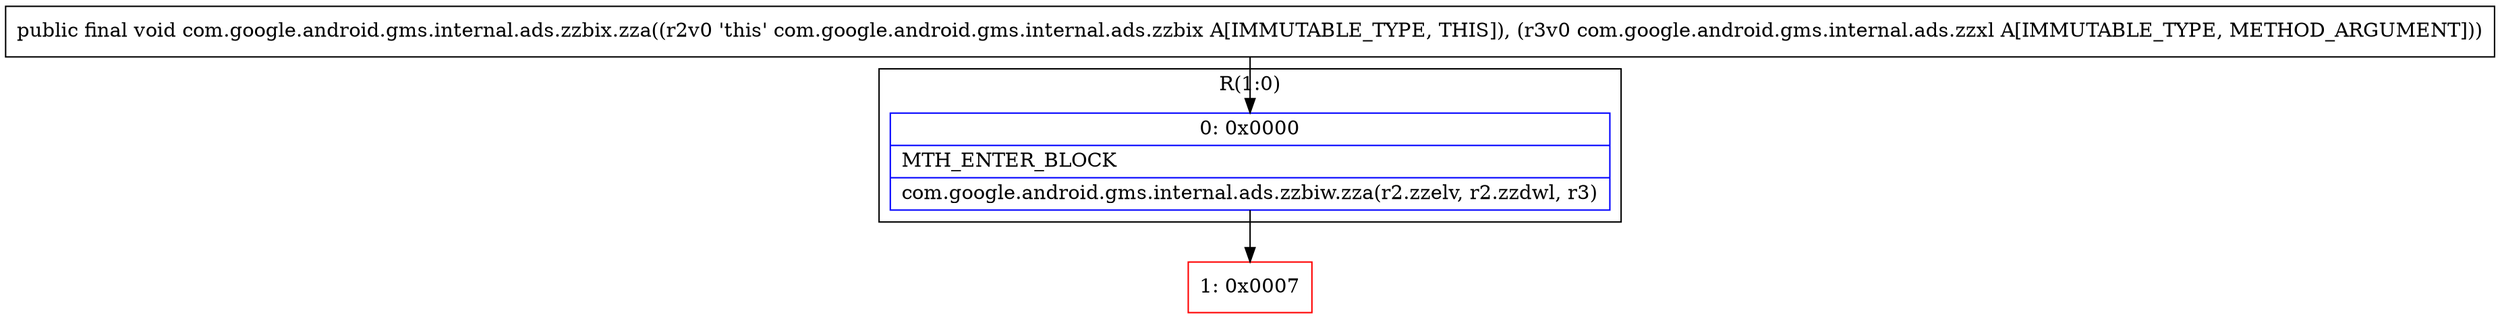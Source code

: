 digraph "CFG forcom.google.android.gms.internal.ads.zzbix.zza(Lcom\/google\/android\/gms\/internal\/ads\/zzxl;)V" {
subgraph cluster_Region_1892212802 {
label = "R(1:0)";
node [shape=record,color=blue];
Node_0 [shape=record,label="{0\:\ 0x0000|MTH_ENTER_BLOCK\l|com.google.android.gms.internal.ads.zzbiw.zza(r2.zzelv, r2.zzdwl, r3)\l}"];
}
Node_1 [shape=record,color=red,label="{1\:\ 0x0007}"];
MethodNode[shape=record,label="{public final void com.google.android.gms.internal.ads.zzbix.zza((r2v0 'this' com.google.android.gms.internal.ads.zzbix A[IMMUTABLE_TYPE, THIS]), (r3v0 com.google.android.gms.internal.ads.zzxl A[IMMUTABLE_TYPE, METHOD_ARGUMENT])) }"];
MethodNode -> Node_0;
Node_0 -> Node_1;
}

